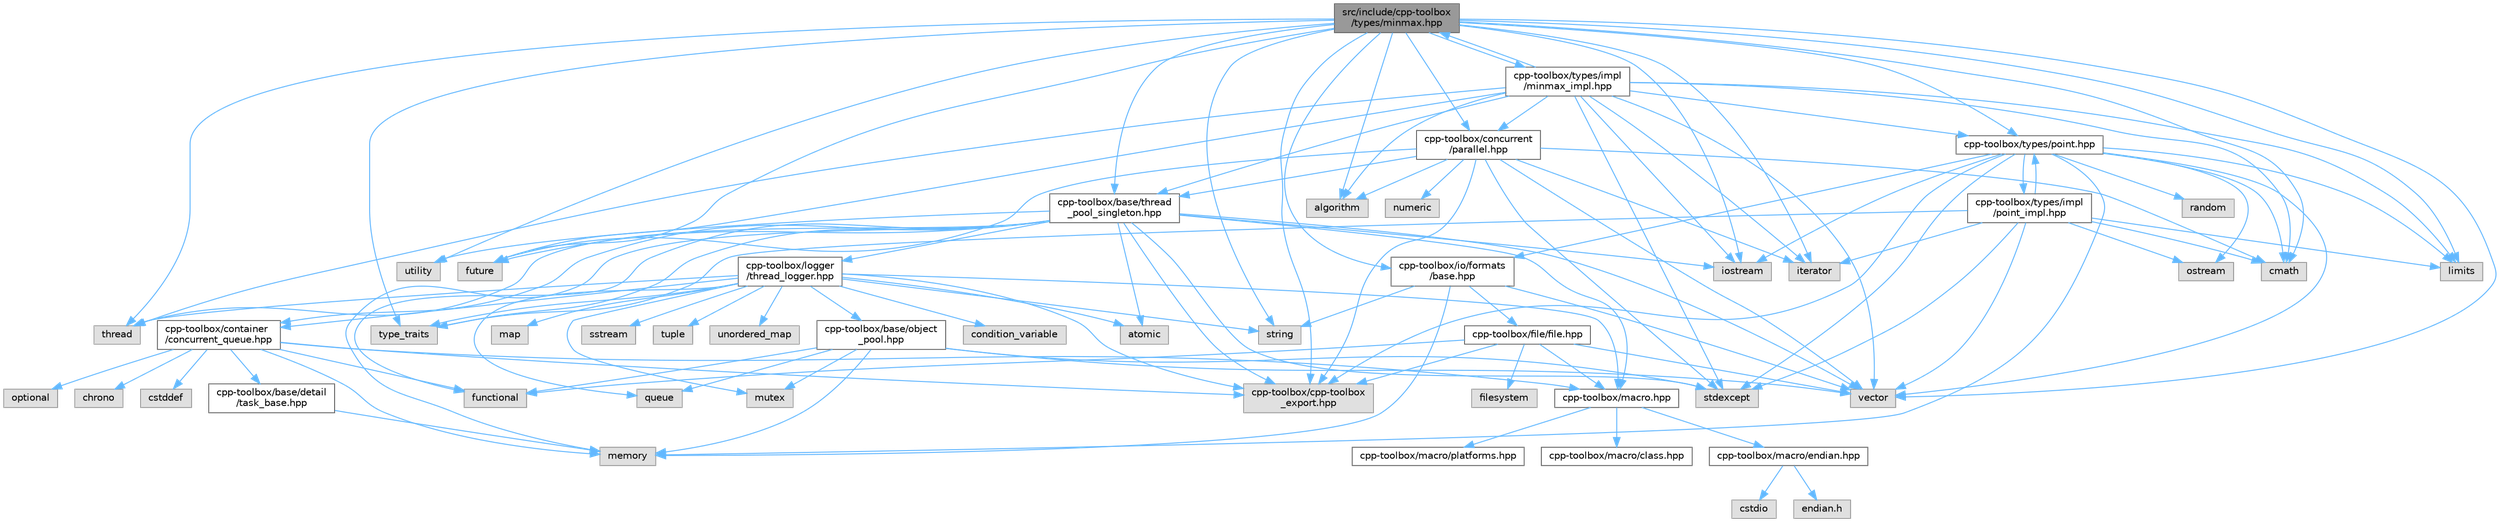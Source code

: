 digraph "src/include/cpp-toolbox/types/minmax.hpp"
{
 // LATEX_PDF_SIZE
  bgcolor="transparent";
  edge [fontname=Helvetica,fontsize=10,labelfontname=Helvetica,labelfontsize=10];
  node [fontname=Helvetica,fontsize=10,shape=box,height=0.2,width=0.4];
  Node1 [id="Node000001",label="src/include/cpp-toolbox\l/types/minmax.hpp",height=0.2,width=0.4,color="gray40", fillcolor="grey60", style="filled", fontcolor="black",tooltip=" "];
  Node1 -> Node2 [id="edge1_Node000001_Node000002",color="steelblue1",style="solid",tooltip=" "];
  Node2 [id="Node000002",label="algorithm",height=0.2,width=0.4,color="grey60", fillcolor="#E0E0E0", style="filled",tooltip=" "];
  Node1 -> Node3 [id="edge2_Node000001_Node000003",color="steelblue1",style="solid",tooltip=" "];
  Node3 [id="Node000003",label="cmath",height=0.2,width=0.4,color="grey60", fillcolor="#E0E0E0", style="filled",tooltip=" "];
  Node1 -> Node4 [id="edge3_Node000001_Node000004",color="steelblue1",style="solid",tooltip=" "];
  Node4 [id="Node000004",label="future",height=0.2,width=0.4,color="grey60", fillcolor="#E0E0E0", style="filled",tooltip=" "];
  Node1 -> Node5 [id="edge4_Node000001_Node000005",color="steelblue1",style="solid",tooltip=" "];
  Node5 [id="Node000005",label="iostream",height=0.2,width=0.4,color="grey60", fillcolor="#E0E0E0", style="filled",tooltip=" "];
  Node1 -> Node6 [id="edge5_Node000001_Node000006",color="steelblue1",style="solid",tooltip=" "];
  Node6 [id="Node000006",label="iterator",height=0.2,width=0.4,color="grey60", fillcolor="#E0E0E0", style="filled",tooltip=" "];
  Node1 -> Node7 [id="edge6_Node000001_Node000007",color="steelblue1",style="solid",tooltip=" "];
  Node7 [id="Node000007",label="limits",height=0.2,width=0.4,color="grey60", fillcolor="#E0E0E0", style="filled",tooltip=" "];
  Node1 -> Node8 [id="edge7_Node000001_Node000008",color="steelblue1",style="solid",tooltip=" "];
  Node8 [id="Node000008",label="string",height=0.2,width=0.4,color="grey60", fillcolor="#E0E0E0", style="filled",tooltip=" "];
  Node1 -> Node9 [id="edge8_Node000001_Node000009",color="steelblue1",style="solid",tooltip=" "];
  Node9 [id="Node000009",label="thread",height=0.2,width=0.4,color="grey60", fillcolor="#E0E0E0", style="filled",tooltip=" "];
  Node1 -> Node10 [id="edge9_Node000001_Node000010",color="steelblue1",style="solid",tooltip=" "];
  Node10 [id="Node000010",label="type_traits",height=0.2,width=0.4,color="grey60", fillcolor="#E0E0E0", style="filled",tooltip=" "];
  Node1 -> Node11 [id="edge10_Node000001_Node000011",color="steelblue1",style="solid",tooltip=" "];
  Node11 [id="Node000011",label="utility",height=0.2,width=0.4,color="grey60", fillcolor="#E0E0E0", style="filled",tooltip=" "];
  Node1 -> Node12 [id="edge11_Node000001_Node000012",color="steelblue1",style="solid",tooltip=" "];
  Node12 [id="Node000012",label="vector",height=0.2,width=0.4,color="grey60", fillcolor="#E0E0E0", style="filled",tooltip=" "];
  Node1 -> Node13 [id="edge12_Node000001_Node000013",color="steelblue1",style="solid",tooltip=" "];
  Node13 [id="Node000013",label="cpp-toolbox/base/thread\l_pool_singleton.hpp",height=0.2,width=0.4,color="grey40", fillcolor="white", style="filled",URL="$thread__pool__singleton_8hpp.html",tooltip=" "];
  Node13 -> Node14 [id="edge13_Node000013_Node000014",color="steelblue1",style="solid",tooltip=" "];
  Node14 [id="Node000014",label="atomic",height=0.2,width=0.4,color="grey60", fillcolor="#E0E0E0", style="filled",tooltip=" "];
  Node13 -> Node15 [id="edge14_Node000013_Node000015",color="steelblue1",style="solid",tooltip=" "];
  Node15 [id="Node000015",label="functional",height=0.2,width=0.4,color="grey60", fillcolor="#E0E0E0", style="filled",tooltip=" "];
  Node13 -> Node4 [id="edge15_Node000013_Node000004",color="steelblue1",style="solid",tooltip=" "];
  Node13 -> Node5 [id="edge16_Node000013_Node000005",color="steelblue1",style="solid",tooltip=" "];
  Node13 -> Node16 [id="edge17_Node000013_Node000016",color="steelblue1",style="solid",tooltip=" "];
  Node16 [id="Node000016",label="memory",height=0.2,width=0.4,color="grey60", fillcolor="#E0E0E0", style="filled",tooltip=" "];
  Node13 -> Node17 [id="edge18_Node000013_Node000017",color="steelblue1",style="solid",tooltip=" "];
  Node17 [id="Node000017",label="stdexcept",height=0.2,width=0.4,color="grey60", fillcolor="#E0E0E0", style="filled",tooltip=" "];
  Node13 -> Node9 [id="edge19_Node000013_Node000009",color="steelblue1",style="solid",tooltip=" "];
  Node13 -> Node10 [id="edge20_Node000013_Node000010",color="steelblue1",style="solid",tooltip=" "];
  Node13 -> Node11 [id="edge21_Node000013_Node000011",color="steelblue1",style="solid",tooltip=" "];
  Node13 -> Node12 [id="edge22_Node000013_Node000012",color="steelblue1",style="solid",tooltip=" "];
  Node13 -> Node18 [id="edge23_Node000013_Node000018",color="steelblue1",style="solid",tooltip=" "];
  Node18 [id="Node000018",label="cpp-toolbox/cpp-toolbox\l_export.hpp",height=0.2,width=0.4,color="grey60", fillcolor="#E0E0E0", style="filled",tooltip=" "];
  Node13 -> Node19 [id="edge24_Node000013_Node000019",color="steelblue1",style="solid",tooltip=" "];
  Node19 [id="Node000019",label="cpp-toolbox/macro.hpp",height=0.2,width=0.4,color="grey40", fillcolor="white", style="filled",URL="$macro_8hpp.html",tooltip="通用的编译器、平台、架构检测和实用宏定义 / Common macros for compiler, platform, architecture detection and utility macro..."];
  Node19 -> Node20 [id="edge25_Node000019_Node000020",color="steelblue1",style="solid",tooltip=" "];
  Node20 [id="Node000020",label="cpp-toolbox/macro/class.hpp",height=0.2,width=0.4,color="grey40", fillcolor="white", style="filled",URL="$class_8hpp.html",tooltip=" "];
  Node19 -> Node21 [id="edge26_Node000019_Node000021",color="steelblue1",style="solid",tooltip=" "];
  Node21 [id="Node000021",label="cpp-toolbox/macro/endian.hpp",height=0.2,width=0.4,color="grey40", fillcolor="white", style="filled",URL="$endian_8hpp.html",tooltip=" "];
  Node21 -> Node22 [id="edge27_Node000021_Node000022",color="steelblue1",style="solid",tooltip=" "];
  Node22 [id="Node000022",label="cstdio",height=0.2,width=0.4,color="grey60", fillcolor="#E0E0E0", style="filled",tooltip=" "];
  Node21 -> Node23 [id="edge28_Node000021_Node000023",color="steelblue1",style="solid",tooltip=" "];
  Node23 [id="Node000023",label="endian.h",height=0.2,width=0.4,color="grey60", fillcolor="#E0E0E0", style="filled",tooltip=" "];
  Node19 -> Node24 [id="edge29_Node000019_Node000024",color="steelblue1",style="solid",tooltip=" "];
  Node24 [id="Node000024",label="cpp-toolbox/macro/platforms.hpp",height=0.2,width=0.4,color="grey40", fillcolor="white", style="filled",URL="$platforms_8hpp.html",tooltip=" "];
  Node13 -> Node25 [id="edge30_Node000013_Node000025",color="steelblue1",style="solid",tooltip=" "];
  Node25 [id="Node000025",label="cpp-toolbox/container\l/concurrent_queue.hpp",height=0.2,width=0.4,color="grey40", fillcolor="white", style="filled",URL="$concurrent__queue_8hpp.html",tooltip=" "];
  Node25 -> Node26 [id="edge31_Node000025_Node000026",color="steelblue1",style="solid",tooltip=" "];
  Node26 [id="Node000026",label="chrono",height=0.2,width=0.4,color="grey60", fillcolor="#E0E0E0", style="filled",tooltip=" "];
  Node25 -> Node27 [id="edge32_Node000025_Node000027",color="steelblue1",style="solid",tooltip=" "];
  Node27 [id="Node000027",label="cstddef",height=0.2,width=0.4,color="grey60", fillcolor="#E0E0E0", style="filled",tooltip=" "];
  Node25 -> Node15 [id="edge33_Node000025_Node000015",color="steelblue1",style="solid",tooltip=" "];
  Node25 -> Node16 [id="edge34_Node000025_Node000016",color="steelblue1",style="solid",tooltip=" "];
  Node25 -> Node28 [id="edge35_Node000025_Node000028",color="steelblue1",style="solid",tooltip=" "];
  Node28 [id="Node000028",label="optional",height=0.2,width=0.4,color="grey60", fillcolor="#E0E0E0", style="filled",tooltip=" "];
  Node25 -> Node29 [id="edge36_Node000025_Node000029",color="steelblue1",style="solid",tooltip=" "];
  Node29 [id="Node000029",label="cpp-toolbox/base/detail\l/task_base.hpp",height=0.2,width=0.4,color="grey40", fillcolor="white", style="filled",URL="$task__base_8hpp.html",tooltip=" "];
  Node29 -> Node16 [id="edge37_Node000029_Node000016",color="steelblue1",style="solid",tooltip=" "];
  Node25 -> Node18 [id="edge38_Node000025_Node000018",color="steelblue1",style="solid",tooltip=" "];
  Node25 -> Node19 [id="edge39_Node000025_Node000019",color="steelblue1",style="solid",tooltip=" "];
  Node13 -> Node30 [id="edge40_Node000013_Node000030",color="steelblue1",style="solid",tooltip=" "];
  Node30 [id="Node000030",label="cpp-toolbox/logger\l/thread_logger.hpp",height=0.2,width=0.4,color="grey40", fillcolor="white", style="filled",URL="$thread__logger_8hpp.html",tooltip=" "];
  Node30 -> Node14 [id="edge41_Node000030_Node000014",color="steelblue1",style="solid",tooltip=" "];
  Node30 -> Node31 [id="edge42_Node000030_Node000031",color="steelblue1",style="solid",tooltip=" "];
  Node31 [id="Node000031",label="condition_variable",height=0.2,width=0.4,color="grey60", fillcolor="#E0E0E0", style="filled",tooltip=" "];
  Node30 -> Node32 [id="edge43_Node000030_Node000032",color="steelblue1",style="solid",tooltip=" "];
  Node32 [id="Node000032",label="map",height=0.2,width=0.4,color="grey60", fillcolor="#E0E0E0", style="filled",tooltip=" "];
  Node30 -> Node33 [id="edge44_Node000030_Node000033",color="steelblue1",style="solid",tooltip=" "];
  Node33 [id="Node000033",label="mutex",height=0.2,width=0.4,color="grey60", fillcolor="#E0E0E0", style="filled",tooltip=" "];
  Node30 -> Node34 [id="edge45_Node000030_Node000034",color="steelblue1",style="solid",tooltip=" "];
  Node34 [id="Node000034",label="queue",height=0.2,width=0.4,color="grey60", fillcolor="#E0E0E0", style="filled",tooltip=" "];
  Node30 -> Node35 [id="edge46_Node000030_Node000035",color="steelblue1",style="solid",tooltip=" "];
  Node35 [id="Node000035",label="sstream",height=0.2,width=0.4,color="grey60", fillcolor="#E0E0E0", style="filled",tooltip=" "];
  Node30 -> Node8 [id="edge47_Node000030_Node000008",color="steelblue1",style="solid",tooltip=" "];
  Node30 -> Node9 [id="edge48_Node000030_Node000009",color="steelblue1",style="solid",tooltip=" "];
  Node30 -> Node36 [id="edge49_Node000030_Node000036",color="steelblue1",style="solid",tooltip=" "];
  Node36 [id="Node000036",label="tuple",height=0.2,width=0.4,color="grey60", fillcolor="#E0E0E0", style="filled",tooltip=" "];
  Node30 -> Node10 [id="edge50_Node000030_Node000010",color="steelblue1",style="solid",tooltip=" "];
  Node30 -> Node37 [id="edge51_Node000030_Node000037",color="steelblue1",style="solid",tooltip=" "];
  Node37 [id="Node000037",label="unordered_map",height=0.2,width=0.4,color="grey60", fillcolor="#E0E0E0", style="filled",tooltip=" "];
  Node30 -> Node18 [id="edge52_Node000030_Node000018",color="steelblue1",style="solid",tooltip=" "];
  Node30 -> Node19 [id="edge53_Node000030_Node000019",color="steelblue1",style="solid",tooltip=" "];
  Node30 -> Node25 [id="edge54_Node000030_Node000025",color="steelblue1",style="solid",tooltip=" "];
  Node30 -> Node38 [id="edge55_Node000030_Node000038",color="steelblue1",style="solid",tooltip=" "];
  Node38 [id="Node000038",label="cpp-toolbox/base/object\l_pool.hpp",height=0.2,width=0.4,color="grey40", fillcolor="white", style="filled",URL="$object__pool_8hpp.html",tooltip=" "];
  Node38 -> Node15 [id="edge56_Node000038_Node000015",color="steelblue1",style="solid",tooltip=" "];
  Node38 -> Node16 [id="edge57_Node000038_Node000016",color="steelblue1",style="solid",tooltip=" "];
  Node38 -> Node33 [id="edge58_Node000038_Node000033",color="steelblue1",style="solid",tooltip=" "];
  Node38 -> Node34 [id="edge59_Node000038_Node000034",color="steelblue1",style="solid",tooltip=" "];
  Node38 -> Node17 [id="edge60_Node000038_Node000017",color="steelblue1",style="solid",tooltip=" "];
  Node38 -> Node12 [id="edge61_Node000038_Node000012",color="steelblue1",style="solid",tooltip=" "];
  Node1 -> Node39 [id="edge62_Node000001_Node000039",color="steelblue1",style="solid",tooltip=" "];
  Node39 [id="Node000039",label="cpp-toolbox/concurrent\l/parallel.hpp",height=0.2,width=0.4,color="grey40", fillcolor="white", style="filled",URL="$parallel_8hpp.html",tooltip=" "];
  Node39 -> Node2 [id="edge63_Node000039_Node000002",color="steelblue1",style="solid",tooltip=" "];
  Node39 -> Node3 [id="edge64_Node000039_Node000003",color="steelblue1",style="solid",tooltip=" "];
  Node39 -> Node4 [id="edge65_Node000039_Node000004",color="steelblue1",style="solid",tooltip=" "];
  Node39 -> Node6 [id="edge66_Node000039_Node000006",color="steelblue1",style="solid",tooltip=" "];
  Node39 -> Node40 [id="edge67_Node000039_Node000040",color="steelblue1",style="solid",tooltip=" "];
  Node40 [id="Node000040",label="numeric",height=0.2,width=0.4,color="grey60", fillcolor="#E0E0E0", style="filled",tooltip=" "];
  Node39 -> Node17 [id="edge68_Node000039_Node000017",color="steelblue1",style="solid",tooltip=" "];
  Node39 -> Node12 [id="edge69_Node000039_Node000012",color="steelblue1",style="solid",tooltip=" "];
  Node39 -> Node18 [id="edge70_Node000039_Node000018",color="steelblue1",style="solid",tooltip=" "];
  Node39 -> Node13 [id="edge71_Node000039_Node000013",color="steelblue1",style="solid",tooltip=" "];
  Node1 -> Node18 [id="edge72_Node000001_Node000018",color="steelblue1",style="solid",tooltip=" "];
  Node1 -> Node41 [id="edge73_Node000001_Node000041",color="steelblue1",style="solid",tooltip=" "];
  Node41 [id="Node000041",label="cpp-toolbox/io/formats\l/base.hpp",height=0.2,width=0.4,color="grey40", fillcolor="white", style="filled",URL="$io_2formats_2base_8hpp.html",tooltip=" "];
  Node41 -> Node16 [id="edge74_Node000041_Node000016",color="steelblue1",style="solid",tooltip=" "];
  Node41 -> Node8 [id="edge75_Node000041_Node000008",color="steelblue1",style="solid",tooltip=" "];
  Node41 -> Node12 [id="edge76_Node000041_Node000012",color="steelblue1",style="solid",tooltip=" "];
  Node41 -> Node42 [id="edge77_Node000041_Node000042",color="steelblue1",style="solid",tooltip=" "];
  Node42 [id="Node000042",label="cpp-toolbox/file/file.hpp",height=0.2,width=0.4,color="grey40", fillcolor="white", style="filled",URL="$file_8hpp.html",tooltip=" "];
  Node42 -> Node43 [id="edge78_Node000042_Node000043",color="steelblue1",style="solid",tooltip=" "];
  Node43 [id="Node000043",label="filesystem",height=0.2,width=0.4,color="grey60", fillcolor="#E0E0E0", style="filled",tooltip=" "];
  Node42 -> Node15 [id="edge79_Node000042_Node000015",color="steelblue1",style="solid",tooltip=" "];
  Node42 -> Node12 [id="edge80_Node000042_Node000012",color="steelblue1",style="solid",tooltip=" "];
  Node42 -> Node18 [id="edge81_Node000042_Node000018",color="steelblue1",style="solid",tooltip=" "];
  Node42 -> Node19 [id="edge82_Node000042_Node000019",color="steelblue1",style="solid",tooltip=" "];
  Node1 -> Node44 [id="edge83_Node000001_Node000044",color="steelblue1",style="solid",tooltip=" "];
  Node44 [id="Node000044",label="cpp-toolbox/types/point.hpp",height=0.2,width=0.4,color="grey40", fillcolor="white", style="filled",URL="$point_8hpp.html",tooltip=" "];
  Node44 -> Node3 [id="edge84_Node000044_Node000003",color="steelblue1",style="solid",tooltip=" "];
  Node44 -> Node5 [id="edge85_Node000044_Node000005",color="steelblue1",style="solid",tooltip=" "];
  Node44 -> Node7 [id="edge86_Node000044_Node000007",color="steelblue1",style="solid",tooltip=" "];
  Node44 -> Node16 [id="edge87_Node000044_Node000016",color="steelblue1",style="solid",tooltip=" "];
  Node44 -> Node45 [id="edge88_Node000044_Node000045",color="steelblue1",style="solid",tooltip=" "];
  Node45 [id="Node000045",label="ostream",height=0.2,width=0.4,color="grey60", fillcolor="#E0E0E0", style="filled",tooltip=" "];
  Node44 -> Node46 [id="edge89_Node000044_Node000046",color="steelblue1",style="solid",tooltip=" "];
  Node46 [id="Node000046",label="random",height=0.2,width=0.4,color="grey60", fillcolor="#E0E0E0", style="filled",tooltip=" "];
  Node44 -> Node17 [id="edge90_Node000044_Node000017",color="steelblue1",style="solid",tooltip=" "];
  Node44 -> Node12 [id="edge91_Node000044_Node000012",color="steelblue1",style="solid",tooltip=" "];
  Node44 -> Node18 [id="edge92_Node000044_Node000018",color="steelblue1",style="solid",tooltip=" "];
  Node44 -> Node41 [id="edge93_Node000044_Node000041",color="steelblue1",style="solid",tooltip=" "];
  Node44 -> Node47 [id="edge94_Node000044_Node000047",color="steelblue1",style="solid",tooltip=" "];
  Node47 [id="Node000047",label="cpp-toolbox/types/impl\l/point_impl.hpp",height=0.2,width=0.4,color="grey40", fillcolor="white", style="filled",URL="$point__impl_8hpp.html",tooltip=" "];
  Node47 -> Node3 [id="edge95_Node000047_Node000003",color="steelblue1",style="solid",tooltip=" "];
  Node47 -> Node6 [id="edge96_Node000047_Node000006",color="steelblue1",style="solid",tooltip=" "];
  Node47 -> Node7 [id="edge97_Node000047_Node000007",color="steelblue1",style="solid",tooltip=" "];
  Node47 -> Node45 [id="edge98_Node000047_Node000045",color="steelblue1",style="solid",tooltip=" "];
  Node47 -> Node17 [id="edge99_Node000047_Node000017",color="steelblue1",style="solid",tooltip=" "];
  Node47 -> Node10 [id="edge100_Node000047_Node000010",color="steelblue1",style="solid",tooltip=" "];
  Node47 -> Node12 [id="edge101_Node000047_Node000012",color="steelblue1",style="solid",tooltip=" "];
  Node47 -> Node44 [id="edge102_Node000047_Node000044",color="steelblue1",style="solid",tooltip=" "];
  Node1 -> Node48 [id="edge103_Node000001_Node000048",color="steelblue1",style="solid",tooltip=" "];
  Node48 [id="Node000048",label="cpp-toolbox/types/impl\l/minmax_impl.hpp",height=0.2,width=0.4,color="grey40", fillcolor="white", style="filled",URL="$minmax__impl_8hpp.html",tooltip=" "];
  Node48 -> Node1 [id="edge104_Node000048_Node000001",color="steelblue1",style="solid",tooltip=" "];
  Node48 -> Node2 [id="edge105_Node000048_Node000002",color="steelblue1",style="solid",tooltip=" "];
  Node48 -> Node3 [id="edge106_Node000048_Node000003",color="steelblue1",style="solid",tooltip=" "];
  Node48 -> Node4 [id="edge107_Node000048_Node000004",color="steelblue1",style="solid",tooltip=" "];
  Node48 -> Node5 [id="edge108_Node000048_Node000005",color="steelblue1",style="solid",tooltip=" "];
  Node48 -> Node6 [id="edge109_Node000048_Node000006",color="steelblue1",style="solid",tooltip=" "];
  Node48 -> Node7 [id="edge110_Node000048_Node000007",color="steelblue1",style="solid",tooltip=" "];
  Node48 -> Node17 [id="edge111_Node000048_Node000017",color="steelblue1",style="solid",tooltip=" "];
  Node48 -> Node9 [id="edge112_Node000048_Node000009",color="steelblue1",style="solid",tooltip=" "];
  Node48 -> Node12 [id="edge113_Node000048_Node000012",color="steelblue1",style="solid",tooltip=" "];
  Node48 -> Node13 [id="edge114_Node000048_Node000013",color="steelblue1",style="solid",tooltip=" "];
  Node48 -> Node39 [id="edge115_Node000048_Node000039",color="steelblue1",style="solid",tooltip=" "];
  Node48 -> Node44 [id="edge116_Node000048_Node000044",color="steelblue1",style="solid",tooltip=" "];
}
